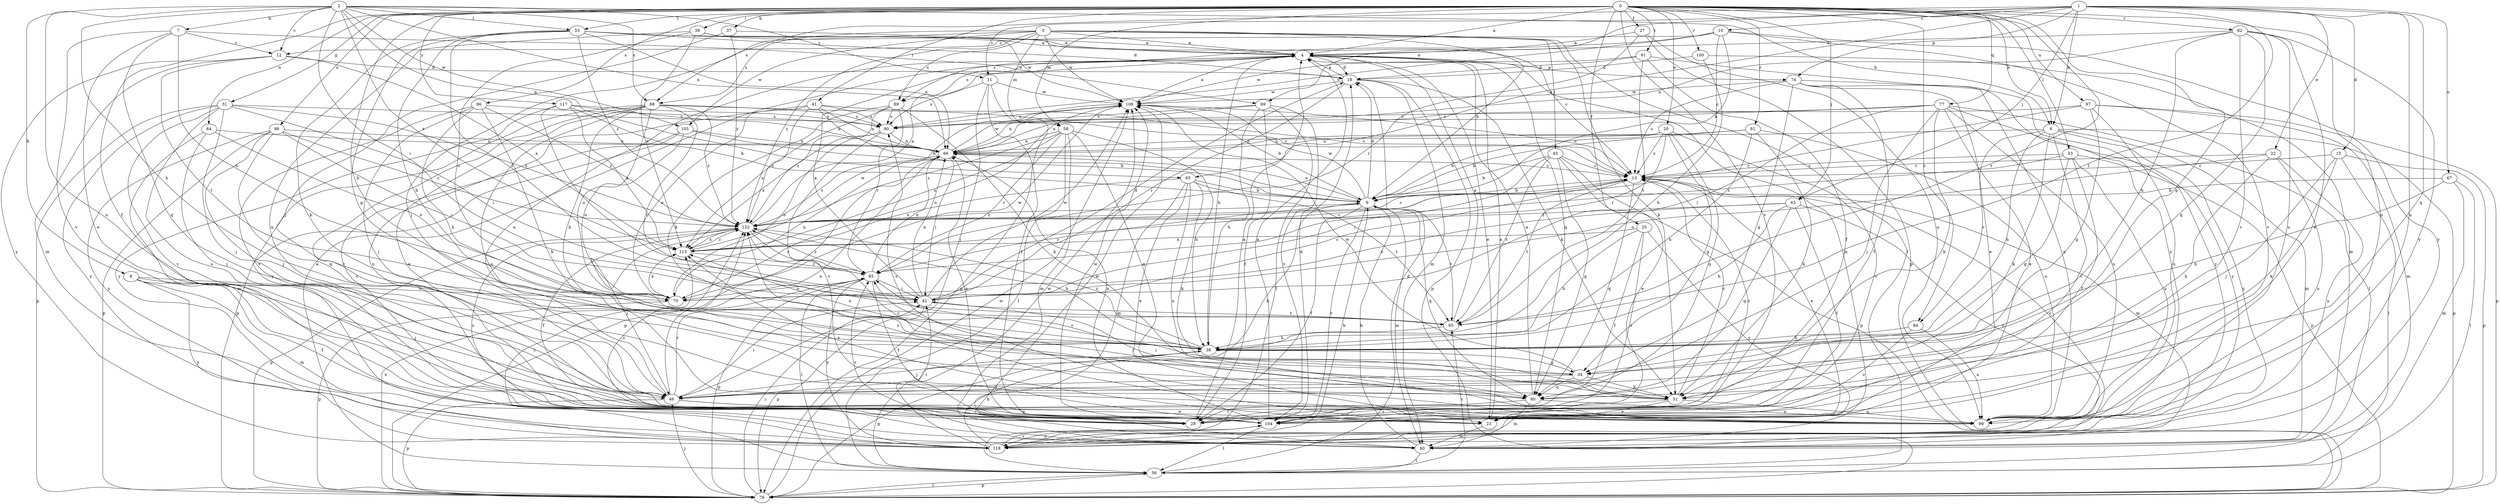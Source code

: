 strict digraph  {
0;
1;
2;
3;
4;
6;
7;
8;
9;
10;
11;
12;
13;
15;
18;
20;
22;
23;
25;
27;
28;
31;
34;
37;
38;
39;
41;
42;
43;
45;
46;
51;
53;
55;
56;
58;
60;
64;
65;
66;
67;
69;
70;
74;
76;
77;
80;
81;
82;
84;
85;
86;
88;
89;
90;
91;
95;
97;
98;
99;
100;
104;
105;
108;
113;
117;
118;
122;
0 -> 4  [label=a];
0 -> 6  [label=b];
0 -> 20  [label=e];
0 -> 25  [label=f];
0 -> 27  [label=f];
0 -> 28  [label=f];
0 -> 31  [label=g];
0 -> 34  [label=g];
0 -> 37  [label=h];
0 -> 38  [label=h];
0 -> 39  [label=i];
0 -> 41  [label=i];
0 -> 43  [label=j];
0 -> 53  [label=l];
0 -> 55  [label=l];
0 -> 58  [label=m];
0 -> 64  [label=n];
0 -> 77  [label=q];
0 -> 81  [label=r];
0 -> 82  [label=r];
0 -> 84  [label=r];
0 -> 86  [label=s];
0 -> 91  [label=t];
0 -> 95  [label=t];
0 -> 97  [label=u];
0 -> 98  [label=u];
0 -> 99  [label=u];
0 -> 100  [label=v];
0 -> 104  [label=v];
0 -> 117  [label=y];
1 -> 6  [label=b];
1 -> 10  [label=c];
1 -> 11  [label=c];
1 -> 15  [label=d];
1 -> 22  [label=e];
1 -> 43  [label=j];
1 -> 65  [label=n];
1 -> 67  [label=o];
1 -> 69  [label=o];
1 -> 74  [label=p];
1 -> 80  [label=q];
1 -> 88  [label=s];
1 -> 95  [label=t];
1 -> 99  [label=u];
2 -> 6  [label=b];
2 -> 7  [label=b];
2 -> 8  [label=b];
2 -> 11  [label=c];
2 -> 12  [label=c];
2 -> 38  [label=h];
2 -> 42  [label=i];
2 -> 55  [label=l];
2 -> 65  [label=n];
2 -> 66  [label=n];
2 -> 88  [label=s];
2 -> 99  [label=u];
2 -> 105  [label=w];
2 -> 113  [label=x];
3 -> 4  [label=a];
3 -> 9  [label=b];
3 -> 45  [label=j];
3 -> 46  [label=j];
3 -> 51  [label=k];
3 -> 56  [label=l];
3 -> 58  [label=m];
3 -> 88  [label=s];
3 -> 89  [label=s];
3 -> 105  [label=w];
3 -> 108  [label=w];
3 -> 122  [label=z];
4 -> 18  [label=d];
4 -> 23  [label=e];
4 -> 38  [label=h];
4 -> 60  [label=m];
4 -> 74  [label=p];
4 -> 80  [label=q];
4 -> 89  [label=s];
6 -> 38  [label=h];
6 -> 51  [label=k];
6 -> 60  [label=m];
6 -> 66  [label=n];
6 -> 76  [label=p];
6 -> 84  [label=r];
6 -> 104  [label=v];
6 -> 118  [label=y];
7 -> 12  [label=c];
7 -> 23  [label=e];
7 -> 69  [label=o];
7 -> 70  [label=o];
7 -> 80  [label=q];
7 -> 104  [label=v];
8 -> 28  [label=f];
8 -> 46  [label=j];
8 -> 60  [label=m];
8 -> 70  [label=o];
8 -> 118  [label=y];
9 -> 18  [label=d];
9 -> 28  [label=f];
9 -> 60  [label=m];
9 -> 66  [label=n];
9 -> 80  [label=q];
9 -> 85  [label=r];
9 -> 95  [label=t];
9 -> 104  [label=v];
9 -> 108  [label=w];
9 -> 122  [label=z];
10 -> 9  [label=b];
10 -> 12  [label=c];
10 -> 13  [label=c];
10 -> 89  [label=s];
10 -> 90  [label=s];
10 -> 104  [label=v];
10 -> 118  [label=y];
11 -> 28  [label=f];
11 -> 46  [label=j];
11 -> 76  [label=p];
11 -> 90  [label=s];
11 -> 108  [label=w];
12 -> 18  [label=d];
12 -> 60  [label=m];
12 -> 95  [label=t];
12 -> 113  [label=x];
12 -> 118  [label=y];
13 -> 9  [label=b];
13 -> 23  [label=e];
13 -> 60  [label=m];
13 -> 80  [label=q];
13 -> 95  [label=t];
15 -> 13  [label=c];
15 -> 46  [label=j];
15 -> 51  [label=k];
15 -> 56  [label=l];
15 -> 76  [label=p];
18 -> 4  [label=a];
18 -> 42  [label=i];
18 -> 51  [label=k];
18 -> 60  [label=m];
18 -> 76  [label=p];
18 -> 108  [label=w];
20 -> 9  [label=b];
20 -> 13  [label=c];
20 -> 34  [label=g];
20 -> 66  [label=n];
20 -> 80  [label=q];
20 -> 85  [label=r];
20 -> 104  [label=v];
22 -> 13  [label=c];
22 -> 51  [label=k];
22 -> 70  [label=o];
22 -> 99  [label=u];
22 -> 118  [label=y];
23 -> 4  [label=a];
23 -> 60  [label=m];
23 -> 113  [label=x];
23 -> 122  [label=z];
25 -> 28  [label=f];
25 -> 38  [label=h];
25 -> 104  [label=v];
25 -> 113  [label=x];
25 -> 118  [label=y];
27 -> 4  [label=a];
27 -> 76  [label=p];
27 -> 85  [label=r];
27 -> 99  [label=u];
28 -> 4  [label=a];
28 -> 13  [label=c];
28 -> 66  [label=n];
28 -> 108  [label=w];
28 -> 122  [label=z];
31 -> 42  [label=i];
31 -> 46  [label=j];
31 -> 76  [label=p];
31 -> 90  [label=s];
31 -> 99  [label=u];
31 -> 104  [label=v];
31 -> 118  [label=y];
31 -> 122  [label=z];
34 -> 46  [label=j];
34 -> 51  [label=k];
34 -> 80  [label=q];
34 -> 85  [label=r];
34 -> 108  [label=w];
37 -> 4  [label=a];
37 -> 46  [label=j];
37 -> 122  [label=z];
38 -> 34  [label=g];
38 -> 46  [label=j];
38 -> 76  [label=p];
38 -> 113  [label=x];
38 -> 122  [label=z];
39 -> 4  [label=a];
39 -> 70  [label=o];
39 -> 99  [label=u];
39 -> 108  [label=w];
39 -> 113  [label=x];
41 -> 9  [label=b];
41 -> 13  [label=c];
41 -> 66  [label=n];
41 -> 70  [label=o];
41 -> 90  [label=s];
41 -> 99  [label=u];
41 -> 122  [label=z];
42 -> 4  [label=a];
42 -> 13  [label=c];
42 -> 18  [label=d];
42 -> 66  [label=n];
42 -> 76  [label=p];
42 -> 95  [label=t];
42 -> 108  [label=w];
43 -> 28  [label=f];
43 -> 38  [label=h];
43 -> 70  [label=o];
43 -> 80  [label=q];
43 -> 118  [label=y];
43 -> 122  [label=z];
45 -> 9  [label=b];
45 -> 13  [label=c];
45 -> 23  [label=e];
45 -> 42  [label=i];
45 -> 76  [label=p];
45 -> 80  [label=q];
45 -> 95  [label=t];
46 -> 4  [label=a];
46 -> 9  [label=b];
46 -> 23  [label=e];
46 -> 42  [label=i];
46 -> 66  [label=n];
46 -> 76  [label=p];
46 -> 85  [label=r];
46 -> 104  [label=v];
51 -> 13  [label=c];
51 -> 23  [label=e];
51 -> 42  [label=i];
51 -> 99  [label=u];
51 -> 104  [label=v];
53 -> 13  [label=c];
53 -> 28  [label=f];
53 -> 34  [label=g];
53 -> 76  [label=p];
53 -> 99  [label=u];
53 -> 122  [label=z];
55 -> 4  [label=a];
55 -> 13  [label=c];
55 -> 18  [label=d];
55 -> 34  [label=g];
55 -> 38  [label=h];
55 -> 42  [label=i];
55 -> 51  [label=k];
55 -> 66  [label=n];
55 -> 122  [label=z];
56 -> 4  [label=a];
56 -> 18  [label=d];
56 -> 76  [label=p];
56 -> 95  [label=t];
56 -> 108  [label=w];
56 -> 122  [label=z];
58 -> 38  [label=h];
58 -> 56  [label=l];
58 -> 60  [label=m];
58 -> 66  [label=n];
58 -> 80  [label=q];
58 -> 85  [label=r];
58 -> 113  [label=x];
58 -> 122  [label=z];
60 -> 9  [label=b];
60 -> 13  [label=c];
60 -> 56  [label=l];
60 -> 85  [label=r];
60 -> 108  [label=w];
60 -> 122  [label=z];
64 -> 46  [label=j];
64 -> 60  [label=m];
64 -> 66  [label=n];
64 -> 70  [label=o];
65 -> 9  [label=b];
65 -> 23  [label=e];
65 -> 51  [label=k];
65 -> 60  [label=m];
65 -> 95  [label=t];
65 -> 99  [label=u];
65 -> 113  [label=x];
66 -> 13  [label=c];
66 -> 42  [label=i];
66 -> 76  [label=p];
66 -> 108  [label=w];
66 -> 122  [label=z];
67 -> 9  [label=b];
67 -> 38  [label=h];
67 -> 56  [label=l];
67 -> 60  [label=m];
69 -> 28  [label=f];
69 -> 38  [label=h];
69 -> 56  [label=l];
69 -> 66  [label=n];
69 -> 90  [label=s];
69 -> 104  [label=v];
70 -> 66  [label=n];
70 -> 76  [label=p];
70 -> 108  [label=w];
70 -> 113  [label=x];
74 -> 13  [label=c];
74 -> 23  [label=e];
74 -> 28  [label=f];
74 -> 34  [label=g];
74 -> 99  [label=u];
74 -> 108  [label=w];
74 -> 118  [label=y];
76 -> 42  [label=i];
76 -> 46  [label=j];
76 -> 56  [label=l];
76 -> 108  [label=w];
76 -> 113  [label=x];
77 -> 23  [label=e];
77 -> 42  [label=i];
77 -> 46  [label=j];
77 -> 51  [label=k];
77 -> 56  [label=l];
77 -> 66  [label=n];
77 -> 90  [label=s];
77 -> 99  [label=u];
77 -> 118  [label=y];
80 -> 4  [label=a];
80 -> 28  [label=f];
80 -> 60  [label=m];
80 -> 99  [label=u];
80 -> 122  [label=z];
81 -> 9  [label=b];
81 -> 38  [label=h];
81 -> 51  [label=k];
81 -> 66  [label=n];
81 -> 99  [label=u];
82 -> 4  [label=a];
82 -> 23  [label=e];
82 -> 38  [label=h];
82 -> 66  [label=n];
82 -> 80  [label=q];
82 -> 99  [label=u];
82 -> 104  [label=v];
82 -> 118  [label=y];
84 -> 38  [label=h];
84 -> 99  [label=u];
84 -> 104  [label=v];
85 -> 28  [label=f];
85 -> 42  [label=i];
85 -> 56  [label=l];
85 -> 66  [label=n];
85 -> 70  [label=o];
85 -> 76  [label=p];
85 -> 118  [label=y];
85 -> 122  [label=z];
86 -> 38  [label=h];
86 -> 46  [label=j];
86 -> 51  [label=k];
86 -> 90  [label=s];
86 -> 104  [label=v];
86 -> 122  [label=z];
88 -> 13  [label=c];
88 -> 23  [label=e];
88 -> 38  [label=h];
88 -> 70  [label=o];
88 -> 90  [label=s];
88 -> 95  [label=t];
88 -> 99  [label=u];
88 -> 104  [label=v];
88 -> 118  [label=y];
88 -> 122  [label=z];
89 -> 38  [label=h];
89 -> 51  [label=k];
89 -> 85  [label=r];
89 -> 90  [label=s];
89 -> 113  [label=x];
89 -> 122  [label=z];
90 -> 66  [label=n];
90 -> 70  [label=o];
90 -> 104  [label=v];
90 -> 113  [label=x];
91 -> 18  [label=d];
91 -> 28  [label=f];
91 -> 95  [label=t];
91 -> 108  [label=w];
91 -> 118  [label=y];
95 -> 4  [label=a];
95 -> 38  [label=h];
97 -> 34  [label=g];
97 -> 60  [label=m];
97 -> 76  [label=p];
97 -> 90  [label=s];
97 -> 99  [label=u];
97 -> 122  [label=z];
98 -> 42  [label=i];
98 -> 46  [label=j];
98 -> 66  [label=n];
98 -> 76  [label=p];
98 -> 80  [label=q];
98 -> 118  [label=y];
98 -> 122  [label=z];
99 -> 85  [label=r];
99 -> 90  [label=s];
100 -> 18  [label=d];
100 -> 38  [label=h];
100 -> 60  [label=m];
104 -> 4  [label=a];
104 -> 18  [label=d];
104 -> 56  [label=l];
104 -> 66  [label=n];
104 -> 118  [label=y];
105 -> 9  [label=b];
105 -> 66  [label=n];
105 -> 70  [label=o];
105 -> 76  [label=p];
105 -> 104  [label=v];
108 -> 4  [label=a];
108 -> 9  [label=b];
108 -> 13  [label=c];
108 -> 70  [label=o];
108 -> 90  [label=s];
113 -> 13  [label=c];
113 -> 85  [label=r];
113 -> 108  [label=w];
113 -> 122  [label=z];
117 -> 9  [label=b];
117 -> 66  [label=n];
117 -> 85  [label=r];
117 -> 90  [label=s];
117 -> 113  [label=x];
117 -> 118  [label=y];
118 -> 9  [label=b];
118 -> 38  [label=h];
118 -> 42  [label=i];
118 -> 104  [label=v];
122 -> 4  [label=a];
122 -> 13  [label=c];
122 -> 28  [label=f];
122 -> 38  [label=h];
122 -> 46  [label=j];
122 -> 76  [label=p];
122 -> 85  [label=r];
122 -> 113  [label=x];
}
